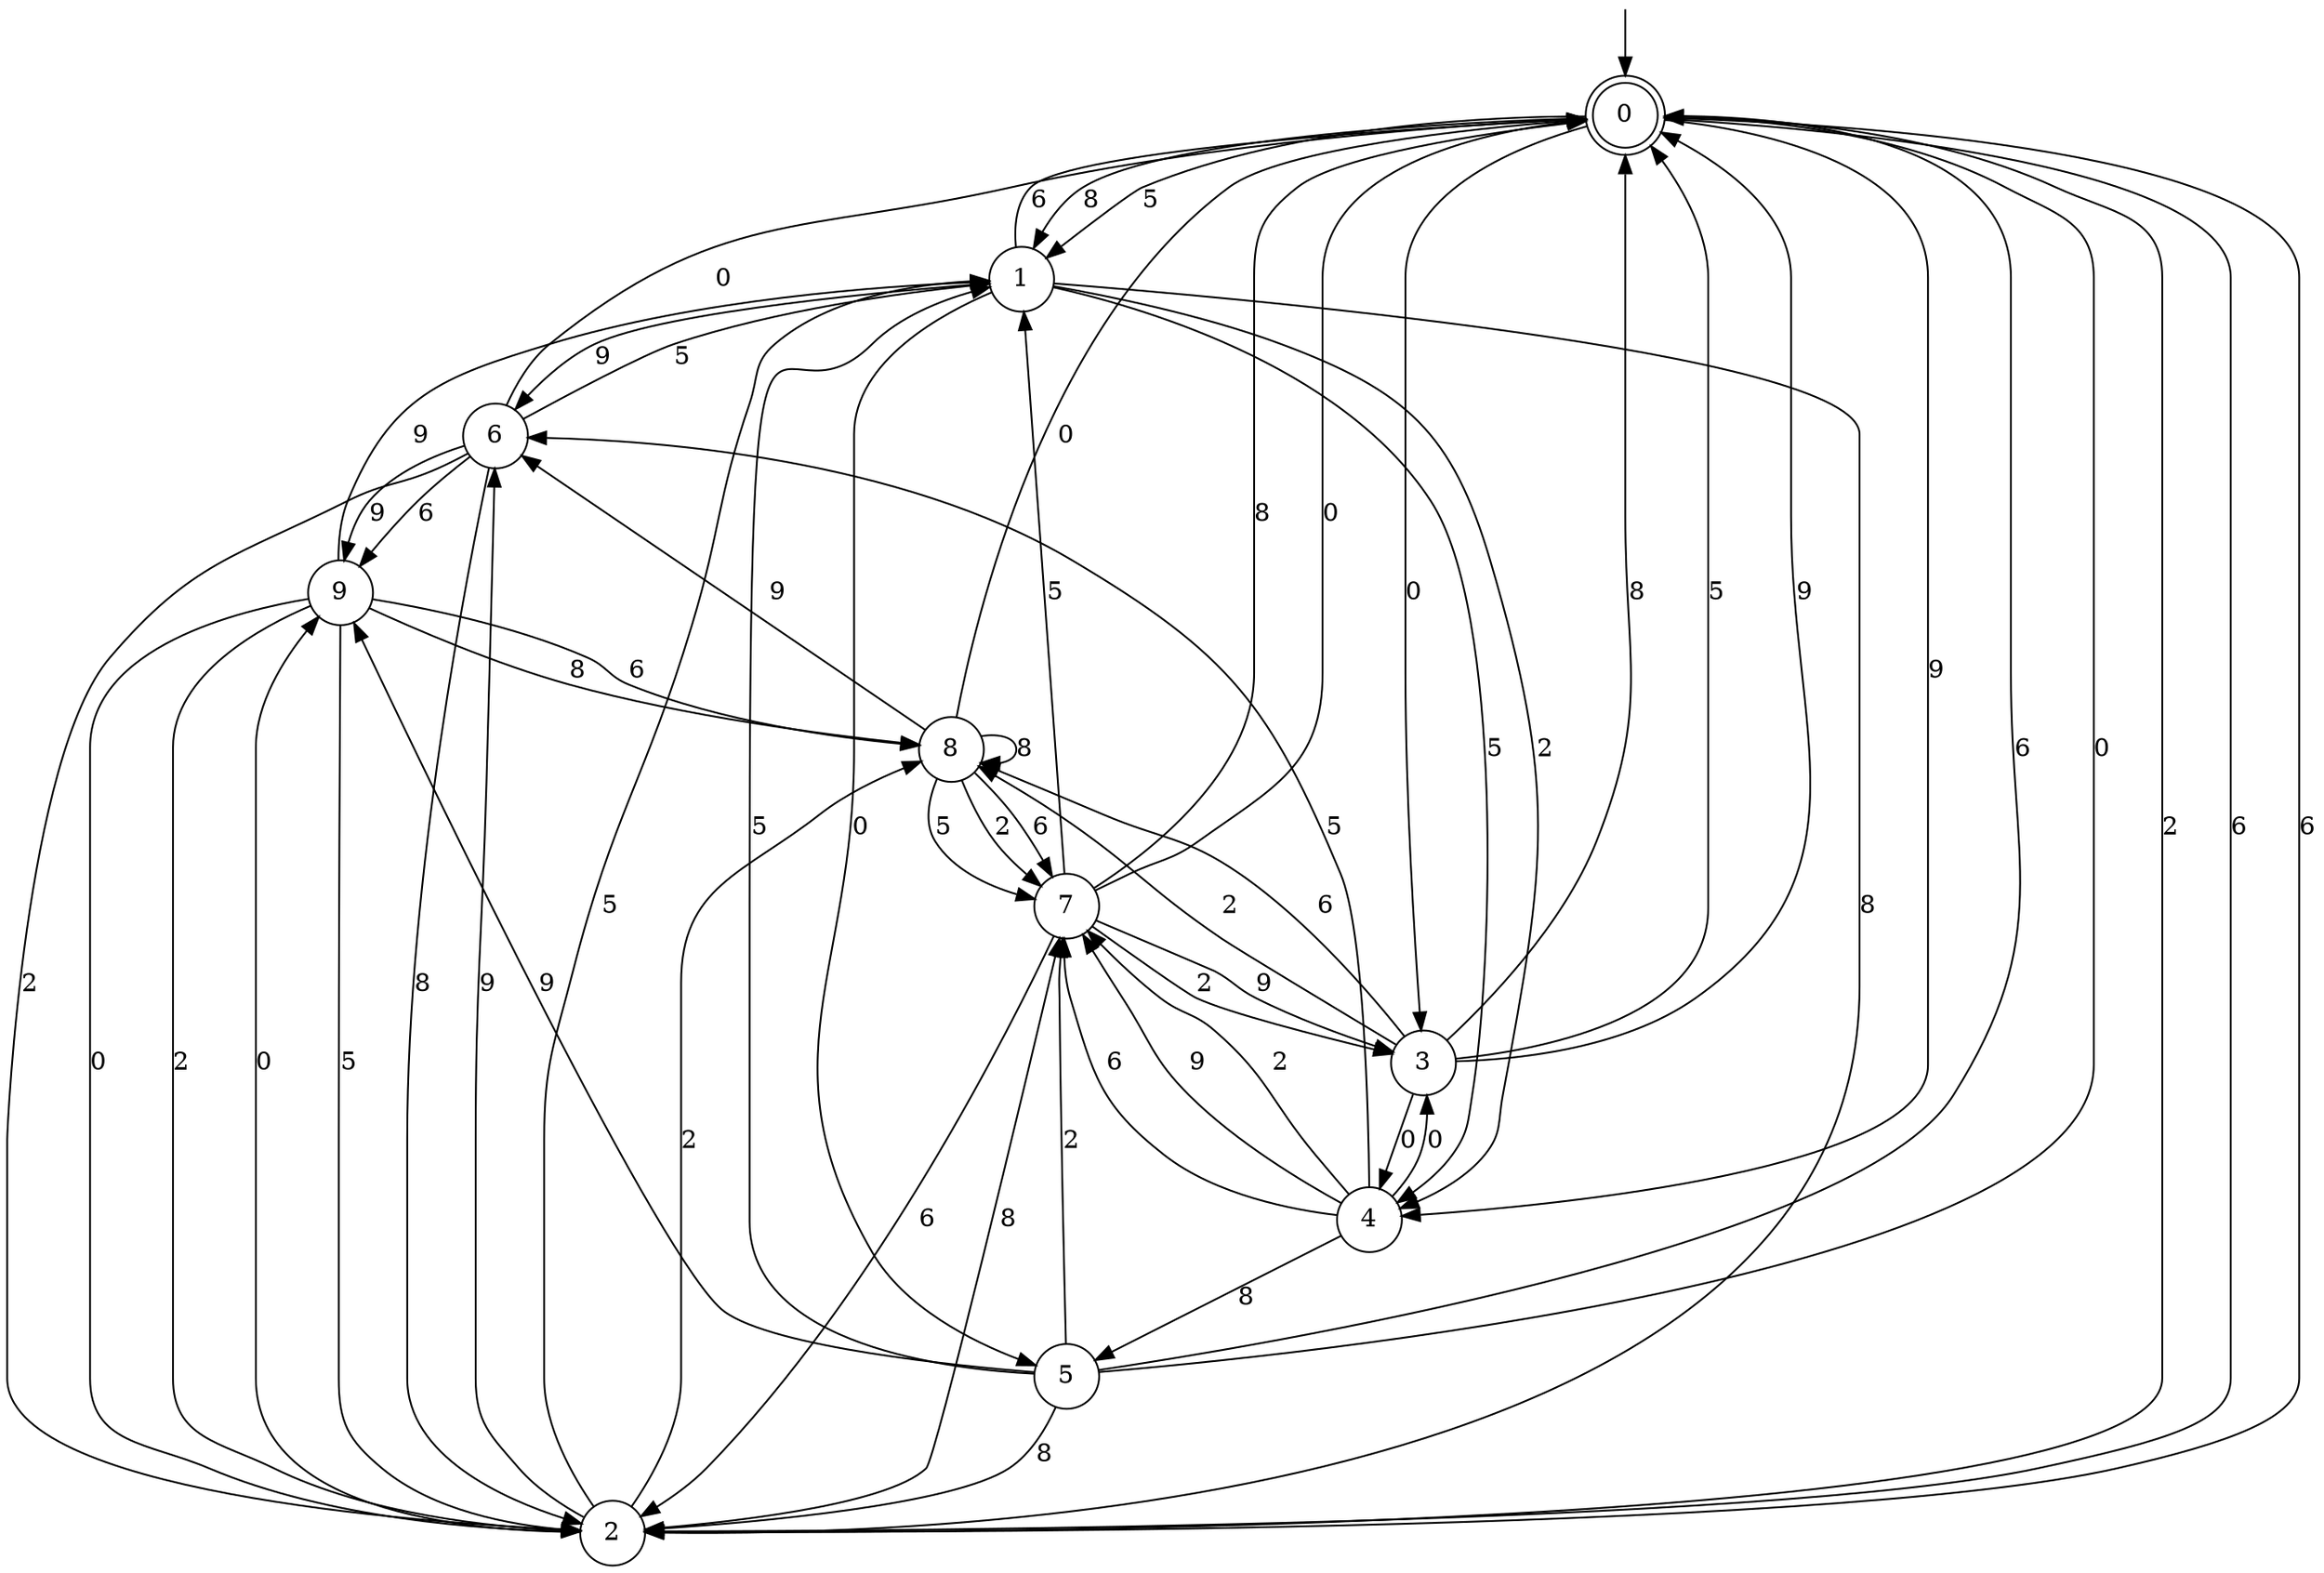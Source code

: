 digraph g {

	s0 [shape="doublecircle" label="0"];
	s1 [shape="circle" label="1"];
	s2 [shape="circle" label="2"];
	s3 [shape="circle" label="3"];
	s4 [shape="circle" label="4"];
	s5 [shape="circle" label="5"];
	s6 [shape="circle" label="6"];
	s7 [shape="circle" label="7"];
	s8 [shape="circle" label="8"];
	s9 [shape="circle" label="9"];
	s0 -> s1 [label="8"];
	s0 -> s1 [label="5"];
	s0 -> s2 [label="2"];
	s0 -> s2 [label="6"];
	s0 -> s3 [label="0"];
	s0 -> s4 [label="9"];
	s1 -> s2 [label="8"];
	s1 -> s4 [label="5"];
	s1 -> s4 [label="2"];
	s1 -> s0 [label="6"];
	s1 -> s5 [label="0"];
	s1 -> s6 [label="9"];
	s2 -> s7 [label="8"];
	s2 -> s1 [label="5"];
	s2 -> s8 [label="2"];
	s2 -> s0 [label="6"];
	s2 -> s9 [label="0"];
	s2 -> s6 [label="9"];
	s3 -> s0 [label="8"];
	s3 -> s0 [label="5"];
	s3 -> s8 [label="2"];
	s3 -> s8 [label="6"];
	s3 -> s4 [label="0"];
	s3 -> s0 [label="9"];
	s4 -> s5 [label="8"];
	s4 -> s6 [label="5"];
	s4 -> s7 [label="2"];
	s4 -> s7 [label="6"];
	s4 -> s3 [label="0"];
	s4 -> s7 [label="9"];
	s5 -> s2 [label="8"];
	s5 -> s1 [label="5"];
	s5 -> s7 [label="2"];
	s5 -> s0 [label="6"];
	s5 -> s0 [label="0"];
	s5 -> s9 [label="9"];
	s6 -> s2 [label="8"];
	s6 -> s1 [label="5"];
	s6 -> s2 [label="2"];
	s6 -> s9 [label="6"];
	s6 -> s0 [label="0"];
	s6 -> s9 [label="9"];
	s7 -> s0 [label="8"];
	s7 -> s1 [label="5"];
	s7 -> s3 [label="2"];
	s7 -> s2 [label="6"];
	s7 -> s0 [label="0"];
	s7 -> s3 [label="9"];
	s8 -> s8 [label="8"];
	s8 -> s7 [label="5"];
	s8 -> s7 [label="2"];
	s8 -> s7 [label="6"];
	s8 -> s0 [label="0"];
	s8 -> s6 [label="9"];
	s9 -> s8 [label="8"];
	s9 -> s2 [label="5"];
	s9 -> s2 [label="2"];
	s9 -> s8 [label="6"];
	s9 -> s2 [label="0"];
	s9 -> s1 [label="9"];

__start0 [label="" shape="none" width="0" height="0"];
__start0 -> s0;

}
